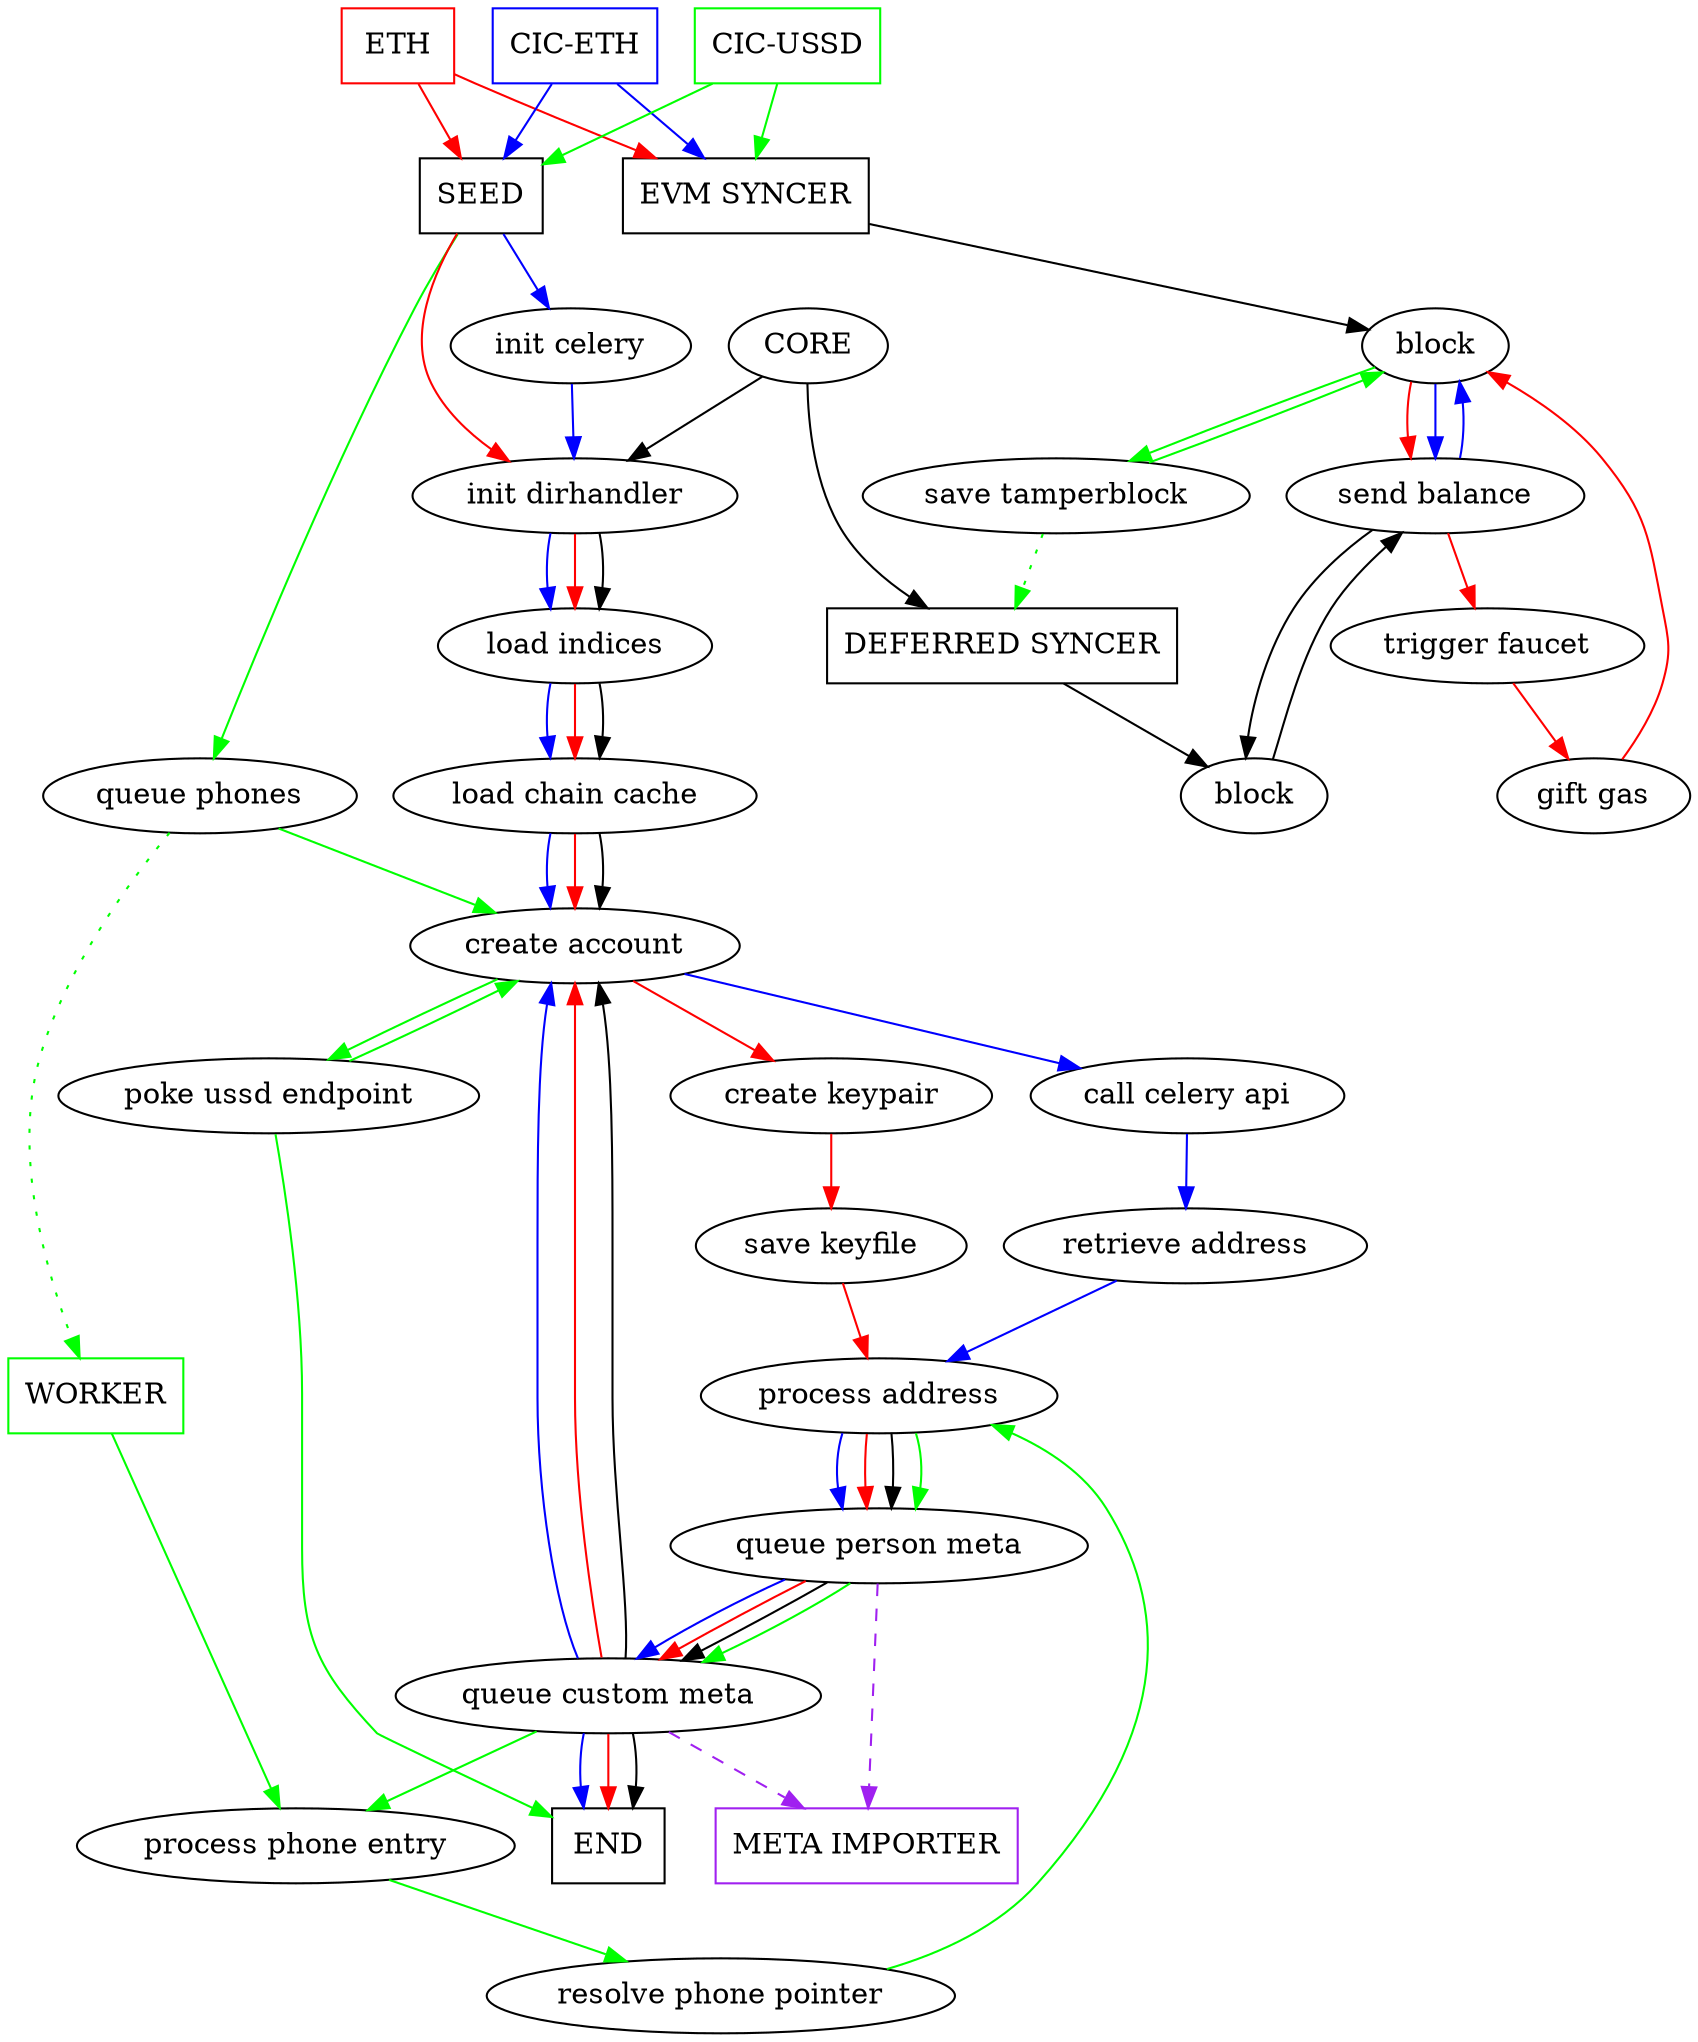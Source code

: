 digraph {
	ETH [
		color = "red";
		shape="rectangle";
	];
	CIC_ETH [ 
		label="CIC-ETH";
		color = "blue";
		shape="rectangle";
	];
	CIC_USSD [
		label="CIC-USSD";
		color = "green";
		shape="rectangle";
	];
	CORE [];

	META_IMPORT [
		label="META IMPORTER";
		shape="rectangle";
		color="purple";
	];	

	cic_ussd_phone [
		label="queue phones";
	];

	SEED [
		shape="rectangle";
	];
	
	cic_eth_celery [
		label="init celery";
	];	

	core_dirhandler [
		label="init dirhandler";
	];

	core_index [
		label="load indices";
	];

	core_chain [
		label="load chain cache";
	];

	core_create [
		label="create account";
	];

	eth_create_key [
		label="create keypair";
	];

	eth_create_keystore [
		label="save keyfile";
	];

	cic_eth_create_api [
		label="call celery api";
	];

	cic_eth_create_get [
		label="retrieve address";
	];

	cic_ussd_create_poke [
		label="poke ussd endpoint";
	];

	core_address [
		label="process address";
	];

	core_meta_person [
		label="queue person meta";
	];

	core_meta_custom [
		label="queue custom meta";
	];

	core_end [
		label="END";
		shape="rectangle";
	];


	cic_ussd_worker [
		label="WORKER";
		shape="rectangle";
		color="green";
	];

	cic_ussd_thread_read [
		label="process phone entry";
	];

	cic_ussd_thread_resolve [
		label="resolve phone pointer";
	];


	EVM_SYNCER [
		label = "EVM SYNCER";
		shape = "rectangle";
	];

	DEFERRED_SYNCER [
		label = "DEFERRED SYNCER";
		shape = "rectangle";
	];

	block [
	];

	core_send_tx [
		label="send balance";
	];

	eth_faucet [
		label="trigger faucet";
	];

	eth_gas [
		label="gift gas";
	];

	cic_ussd_tamper [
		label="save tamperblock";
	];

	cic_ussd_block [
		label="block";
	];
	

	ETH -> SEED -> core_dirhandler [ color = "red" ];

	CIC_ETH -> SEED -> cic_eth_celery -> core_dirhandler [ color = "blue" ];

	CORE -> core_dirhandler;

	core_dirhandler -> core_index -> core_chain -> core_create [ color = "blue" ];

	core_dirhandler -> core_index -> core_chain -> core_create [ color = "red" ];

	core_dirhandler -> core_index -> core_chain -> core_create [ color = "black" ];

	CIC_USSD -> SEED -> cic_ussd_phone -> core_create [ color = "green" ];

	core_create -> eth_create_key [ color = "red" ];
	
	eth_create_key -> eth_create_keystore -> core_address [ color = "red" ];

	core_create -> cic_eth_create_api [ color = "blue" ];

	cic_eth_create_api -> cic_eth_create_get -> core_address [ color = "blue" ];

	core_create -> cic_ussd_create_poke -> core_create [ color = "green" ];

	cic_ussd_create_poke -> core_end [ color = "green" ];

	core_address -> core_meta_person -> core_meta_custom -> core_end [ color = "blue" ];

	core_address -> core_meta_person -> core_meta_custom -> core_end [ color = "red" ];

	core_address -> core_meta_person -> core_meta_custom -> core_end [ color = "black" ];

	core_meta_custom -> core_create	[ color = "blue" ];

	core_meta_custom -> core_create [ color = "red" ];	

	core_meta_custom -> core_create [ color = "black" ];	

	cic_ussd_phone -> cic_ussd_worker [ style = "dotted"; color = "green" ];

	cic_ussd_worker -> cic_ussd_thread_read -> cic_ussd_thread_resolve -> core_address [ color = "green" ];

	core_address -> core_meta_person -> core_meta_custom  -> cic_ussd_thread_read [ color = "green" ];

	EVM_SYNCER -> block;

	ETH -> EVM_SYNCER [ color = "red" ];

	CIC_ETH -> EVM_SYNCER [ color = "blue" ];

	CIC_USSD -> EVM_SYNCER [ color = "green" ];

	CORE -> DEFERRED_SYNCER;

	block -> core_send_tx [ color = "red" ];

	block -> core_send_tx [ color = "blue" ];

	block -> cic_ussd_tamper [ color = "green" ];

	core_send_tx -> eth_faucet [ color = "red" ];
	
	eth_faucet -> eth_gas -> block [ color = "red" ];

	core_send_tx -> block [ color = "blue" ];

	cic_ussd_tamper -> block [ color = "green" ];

	cic_ussd_tamper -> DEFERRED_SYNCER [ style = "dotted"; color = "green" ];

	DEFERRED_SYNCER -> cic_ussd_block -> core_send_tx -> cic_ussd_block;

	core_meta_person -> META_IMPORT [ style = "dashed"; color = "purple" ];

	core_meta_custom -> META_IMPORT [ style = "dashed"; color = "purple" ];

}
